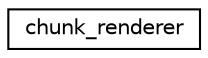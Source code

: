 digraph "Graphical Class Hierarchy"
{
 // LATEX_PDF_SIZE
  edge [fontname="Helvetica",fontsize="10",labelfontname="Helvetica",labelfontsize="10"];
  node [fontname="Helvetica",fontsize="10",shape=record];
  rankdir="LR";
  Node0 [label="chunk_renderer",height=0.2,width=0.4,color="black", fillcolor="white", style="filled",URL="$classchunk__renderer.html",tooltip=" "];
}
